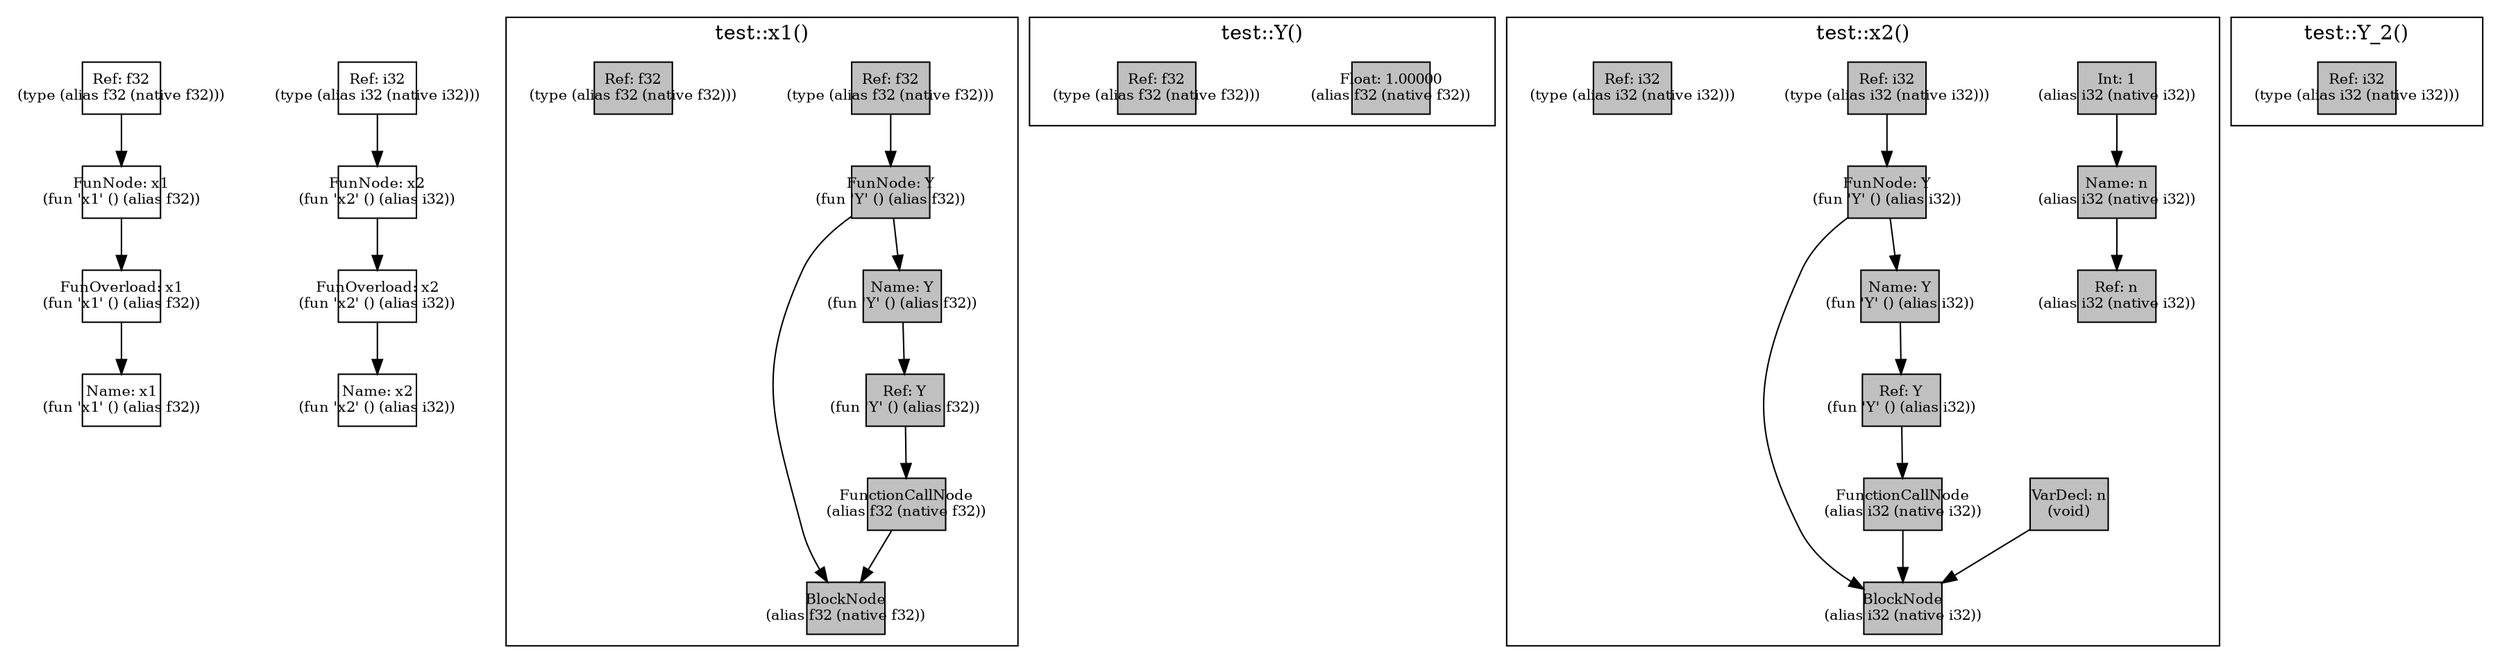 digraph Document {
  node [shape=box,fixedsize=shape fontsize=10]
  1 [label="FunOverload: x1\n(fun 'x1' () (alias f32))", fillcolor=grey];
  2 [label="FunNode: x1\n(fun 'x1' () (alias f32))", fillcolor=grey];
  3 [label="Ref: f32\n(type (alias f32 (native f32)))", fillcolor=grey];
  4 [label="Name: x1\n(fun 'x1' () (alias f32))", fillcolor=grey];
  5 [label="FunOverload: x2\n(fun 'x2' () (alias i32))", fillcolor=grey];
  6 [label="FunNode: x2\n(fun 'x2' () (alias i32))", fillcolor=grey];
  7 [label="Ref: i32\n(type (alias i32 (native i32)))", fillcolor=grey];
  8 [label="Name: x2\n(fun 'x2' () (alias i32))", fillcolor=grey];
  subgraph cluster0 {
    node [style=filled, fillcolor=grey];
    9 [label="BlockNode\n(alias f32 (native f32))", fillcolor=grey];
    10 [label="FunNode: Y\n(fun 'Y' () (alias f32))", fillcolor=grey];
    11 [label="Ref: f32\n(type (alias f32 (native f32)))", fillcolor=grey];
    12 [label="Name: Y\n(fun 'Y' () (alias f32))", fillcolor=grey];
    13 [label="FunctionCallNode\n(alias f32 (native f32))", fillcolor=grey];
    14 [label="Ref: Y\n(fun 'Y' () (alias f32))", fillcolor=grey];
    15 [label="Ref: f32\n(type (alias f32 (native f32)))", fillcolor=grey];
    10 -> 12[taillabel="" labeldistance="1" fontname="times  italic" fontsize = 10 color="black" ];
    10 -> 9[taillabel="" labeldistance="1" fontname="times  italic" fontsize = 10 color="black" ];
    11 -> 10[taillabel="" labeldistance="1" fontname="times  italic" fontsize = 10 color="black" ];
    12 -> 14[taillabel="" labeldistance="1" fontname="times  italic" fontsize = 10 color="black" ];
    13 -> 9[taillabel="" labeldistance="1" fontname="times  italic" fontsize = 10 color="black" ];
    14 -> 13[taillabel="" labeldistance="1" fontname="times  italic" fontsize = 10 color="black" ];
  label = "test::x1()";
}
  subgraph cluster1 {
    node [style=filled, fillcolor=grey];
    16 [label="Float: 1.00000\n(alias f32 (native f32))", fillcolor=grey];
    17 [label="Ref: f32\n(type (alias f32 (native f32)))", fillcolor=grey];
  label = "test::Y()";
}
  subgraph cluster2 {
    node [style=filled, fillcolor=grey];
    18 [label="BlockNode\n(alias i32 (native i32))", fillcolor=grey];
    19 [label="VarDecl: n\n(void)", fillcolor=grey];
    20 [label="Name: n\n(alias i32 (native i32))", fillcolor=grey];
    21 [label="Int: 1\n(alias i32 (native i32))", fillcolor=grey];
    22 [label="FunNode: Y\n(fun 'Y' () (alias i32))", fillcolor=grey];
    23 [label="Ref: i32\n(type (alias i32 (native i32)))", fillcolor=grey];
    24 [label="Name: Y\n(fun 'Y' () (alias i32))", fillcolor=grey];
    25 [label="FunctionCallNode\n(alias i32 (native i32))", fillcolor=grey];
    26 [label="Ref: Y\n(fun 'Y' () (alias i32))", fillcolor=grey];
    27 [label="Ref: i32\n(type (alias i32 (native i32)))", fillcolor=grey];
    19 -> 18[taillabel="" labeldistance="1" fontname="times  italic" fontsize = 10 color="black" ];
    20 -> 28[taillabel="" labeldistance="1" fontname="times  italic" fontsize = 10 color="black" ];
    21 -> 20[taillabel="" labeldistance="1" fontname="times  italic" fontsize = 10 color="black" ];
    22 -> 24[taillabel="" labeldistance="1" fontname="times  italic" fontsize = 10 color="black" ];
    22 -> 18[taillabel="" labeldistance="1" fontname="times  italic" fontsize = 10 color="black" ];
    23 -> 22[taillabel="" labeldistance="1" fontname="times  italic" fontsize = 10 color="black" ];
    24 -> 26[taillabel="" labeldistance="1" fontname="times  italic" fontsize = 10 color="black" ];
    25 -> 18[taillabel="" labeldistance="1" fontname="times  italic" fontsize = 10 color="black" ];
    26 -> 25[taillabel="" labeldistance="1" fontname="times  italic" fontsize = 10 color="black" ];
  label = "test::x2()";
}
  subgraph cluster3 {
    node [style=filled, fillcolor=grey];
    28 [label="Ref: n\n(alias i32 (native i32))", fillcolor=grey];
    29 [label="Ref: i32\n(type (alias i32 (native i32)))", fillcolor=grey];
  label = "test::Y_2()";
}
  1 -> 4[taillabel="" labeldistance="1" fontname="times  italic" fontsize = 10 color="black" ];
  2 -> 1[taillabel="" labeldistance="1" fontname="times  italic" fontsize = 10 color="black" ];
  3 -> 2[taillabel="" labeldistance="1" fontname="times  italic" fontsize = 10 color="black" ];
  5 -> 8[taillabel="" labeldistance="1" fontname="times  italic" fontsize = 10 color="black" ];
  6 -> 5[taillabel="" labeldistance="1" fontname="times  italic" fontsize = 10 color="black" ];
  7 -> 6[taillabel="" labeldistance="1" fontname="times  italic" fontsize = 10 color="black" ];
  label="";
}
